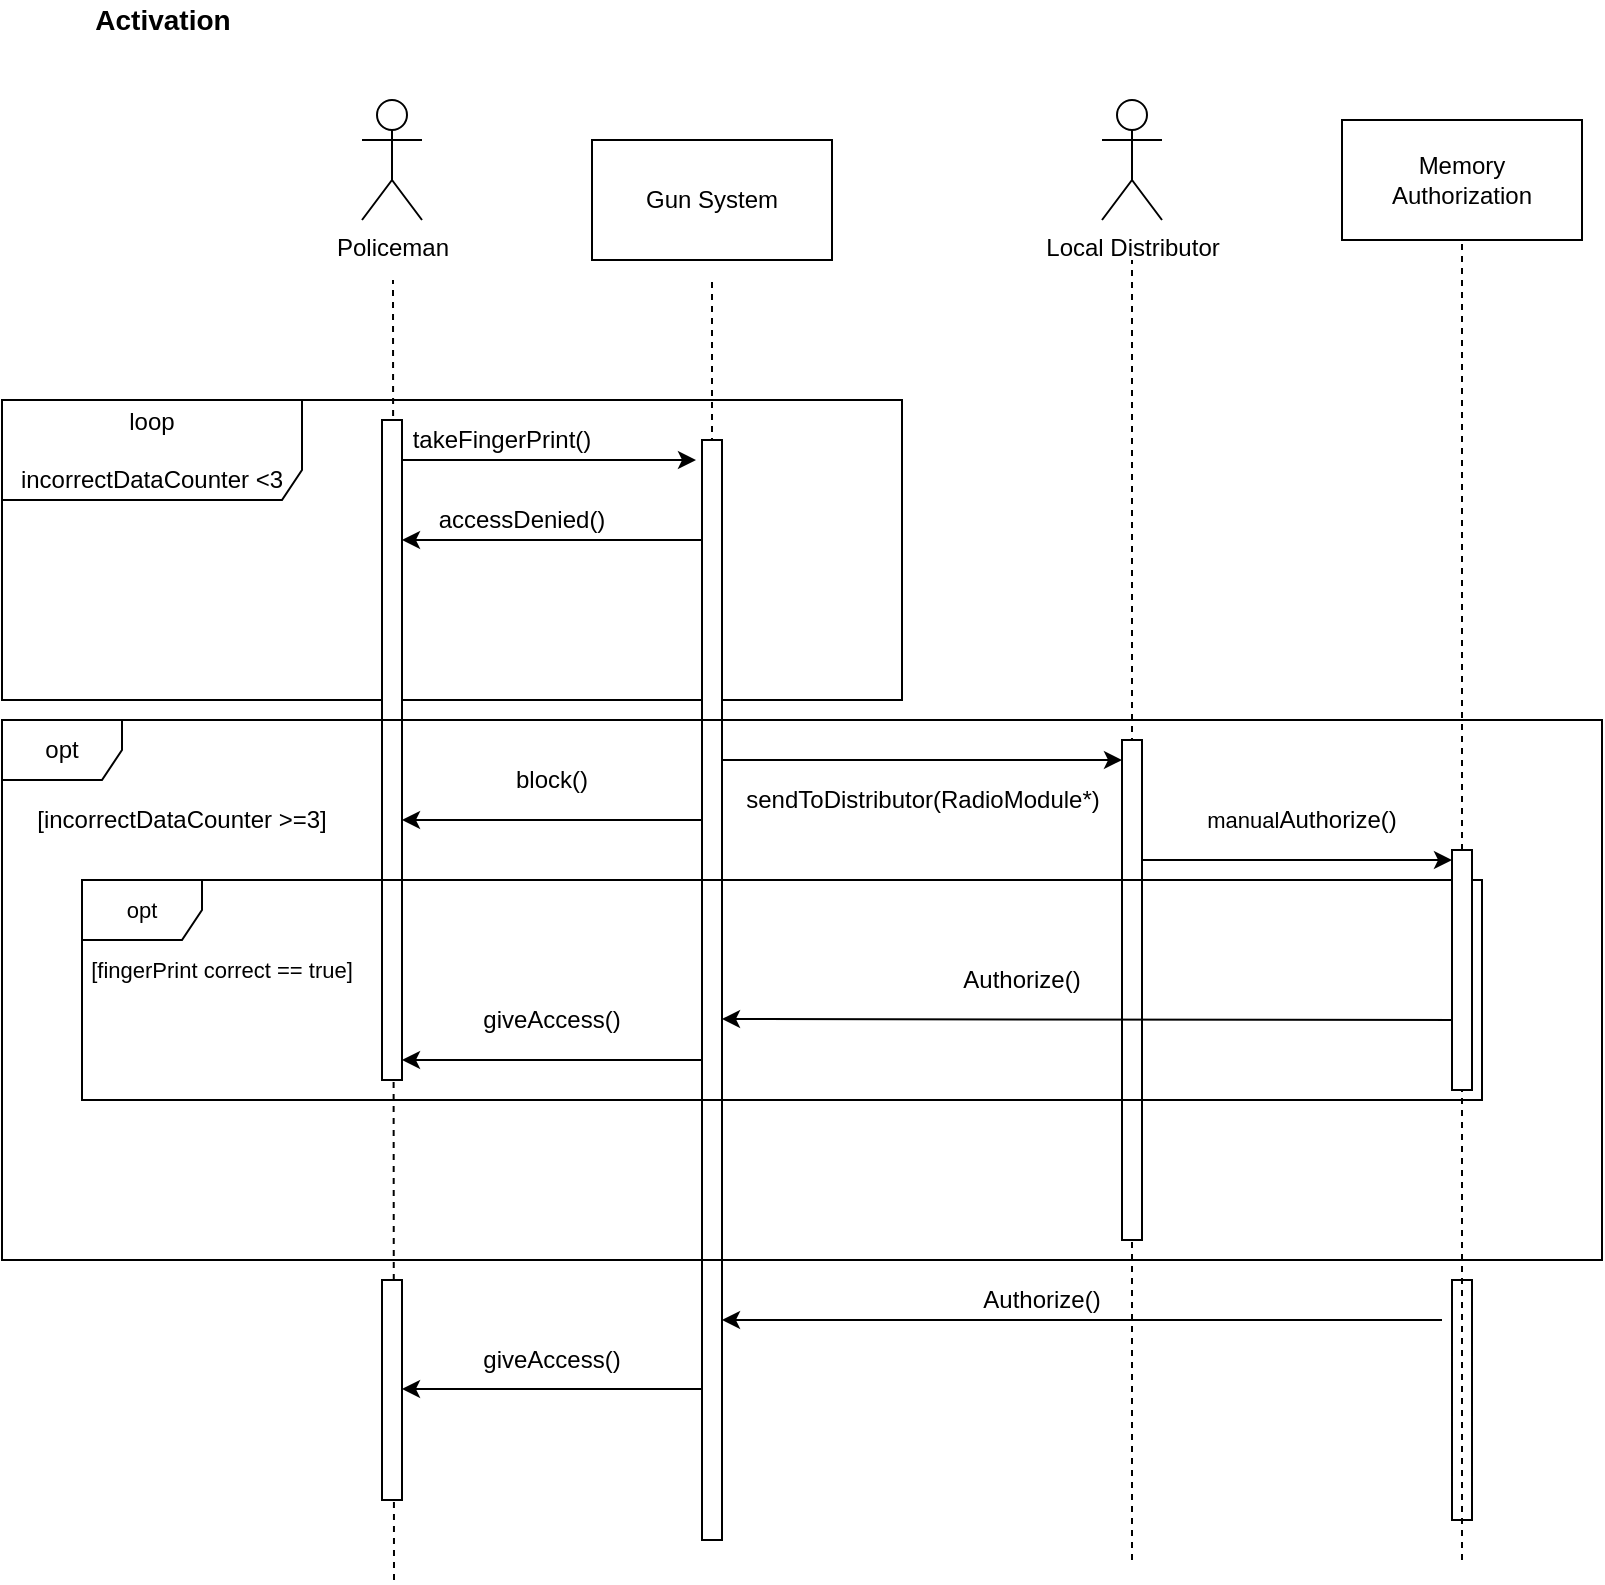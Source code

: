 <mxfile version="13.10.9" type="github">
  <diagram name="Page-1" id="13e1069c-82ec-6db2-03f1-153e76fe0fe0">
    <mxGraphModel dx="942" dy="583" grid="1" gridSize="10" guides="1" tooltips="1" connect="1" arrows="1" fold="1" page="1" pageScale="1" pageWidth="850" pageHeight="1100" background="#ffffff" math="0" shadow="0">
      <root>
        <mxCell id="0" />
        <mxCell id="1" parent="0" />
        <mxCell id="2huWn9lkmd3wU_CIS9U9-1" value="Policeman" style="shape=umlActor;verticalLabelPosition=bottom;verticalAlign=top;html=1;outlineConnect=0;" parent="1" vertex="1">
          <mxGeometry x="200" y="70" width="30" height="60" as="geometry" />
        </mxCell>
        <mxCell id="2huWn9lkmd3wU_CIS9U9-3" value="&lt;b&gt;&lt;font style=&quot;font-size: 14px&quot;&gt;Activation&lt;/font&gt;&lt;/b&gt;" style="text;html=1;align=center;verticalAlign=middle;resizable=0;points=[];autosize=1;" parent="1" vertex="1">
          <mxGeometry x="55" y="20" width="90" height="20" as="geometry" />
        </mxCell>
        <mxCell id="2huWn9lkmd3wU_CIS9U9-7" value="Gun System " style="rounded=0;whiteSpace=wrap;html=1;" parent="1" vertex="1">
          <mxGeometry x="315" y="90" width="120" height="60" as="geometry" />
        </mxCell>
        <mxCell id="2huWn9lkmd3wU_CIS9U9-8" value="Local Distributor" style="shape=umlActor;verticalLabelPosition=bottom;verticalAlign=top;html=1;outlineConnect=0;" parent="1" vertex="1">
          <mxGeometry x="570" y="70" width="30" height="60" as="geometry" />
        </mxCell>
        <mxCell id="2huWn9lkmd3wU_CIS9U9-9" value="" style="endArrow=none;dashed=1;html=1;" parent="1" edge="1">
          <mxGeometry width="50" height="50" relative="1" as="geometry">
            <mxPoint x="216" y="810" as="sourcePoint" />
            <mxPoint x="215.5" y="160" as="targetPoint" />
          </mxGeometry>
        </mxCell>
        <mxCell id="2huWn9lkmd3wU_CIS9U9-10" value="&lt;div&gt;loop&lt;/div&gt;&lt;div&gt;&lt;br&gt;&lt;/div&gt;incorrectDataCounter &amp;lt;3" style="shape=umlFrame;whiteSpace=wrap;html=1;width=150;height=50;" parent="1" vertex="1">
          <mxGeometry x="20" y="220" width="450" height="150" as="geometry" />
        </mxCell>
        <mxCell id="2huWn9lkmd3wU_CIS9U9-11" value="" style="html=1;points=[];perimeter=orthogonalPerimeter;" parent="1" vertex="1">
          <mxGeometry x="210" y="230" width="10" height="330" as="geometry" />
        </mxCell>
        <mxCell id="2huWn9lkmd3wU_CIS9U9-15" value="" style="endArrow=classic;html=1;" parent="1" edge="1">
          <mxGeometry width="50" height="50" relative="1" as="geometry">
            <mxPoint x="220" y="250" as="sourcePoint" />
            <mxPoint x="367" y="250" as="targetPoint" />
          </mxGeometry>
        </mxCell>
        <mxCell id="2huWn9lkmd3wU_CIS9U9-16" value="takeFingerPrint()" style="text;html=1;strokeColor=none;fillColor=none;align=center;verticalAlign=middle;whiteSpace=wrap;rounded=0;" parent="1" vertex="1">
          <mxGeometry x="250" y="230" width="40" height="20" as="geometry" />
        </mxCell>
        <mxCell id="2huWn9lkmd3wU_CIS9U9-18" value="" style="endArrow=none;dashed=1;html=1;" parent="1" edge="1">
          <mxGeometry width="50" height="50" relative="1" as="geometry">
            <mxPoint x="375" y="590" as="sourcePoint" />
            <mxPoint x="375" y="160" as="targetPoint" />
          </mxGeometry>
        </mxCell>
        <mxCell id="2huWn9lkmd3wU_CIS9U9-19" value="" style="html=1;points=[];perimeter=orthogonalPerimeter;" parent="1" vertex="1">
          <mxGeometry x="370" y="240" width="10" height="550" as="geometry" />
        </mxCell>
        <mxCell id="2huWn9lkmd3wU_CIS9U9-22" value="" style="endArrow=classic;html=1;" parent="1" edge="1">
          <mxGeometry width="50" height="50" relative="1" as="geometry">
            <mxPoint x="370" y="290" as="sourcePoint" />
            <mxPoint x="220" y="290" as="targetPoint" />
          </mxGeometry>
        </mxCell>
        <mxCell id="2huWn9lkmd3wU_CIS9U9-23" value="accessDenied()" style="text;html=1;strokeColor=none;fillColor=none;align=center;verticalAlign=middle;whiteSpace=wrap;rounded=0;" parent="1" vertex="1">
          <mxGeometry x="260" y="270" width="40" height="20" as="geometry" />
        </mxCell>
        <mxCell id="2huWn9lkmd3wU_CIS9U9-24" value="opt" style="shape=umlFrame;whiteSpace=wrap;html=1;" parent="1" vertex="1">
          <mxGeometry x="20" y="380" width="800" height="270" as="geometry" />
        </mxCell>
        <mxCell id="2huWn9lkmd3wU_CIS9U9-25" value="[incorrectDataCounter &amp;gt;=3]" style="text;html=1;strokeColor=none;fillColor=none;align=center;verticalAlign=middle;whiteSpace=wrap;rounded=0;" parent="1" vertex="1">
          <mxGeometry x="20" y="420" width="180" height="20" as="geometry" />
        </mxCell>
        <mxCell id="2huWn9lkmd3wU_CIS9U9-26" value="" style="endArrow=none;dashed=1;html=1;" parent="1" edge="1">
          <mxGeometry width="50" height="50" relative="1" as="geometry">
            <mxPoint x="585" y="800" as="sourcePoint" />
            <mxPoint x="585" y="150" as="targetPoint" />
          </mxGeometry>
        </mxCell>
        <mxCell id="2huWn9lkmd3wU_CIS9U9-27" value="" style="html=1;points=[];perimeter=orthogonalPerimeter;" parent="1" vertex="1">
          <mxGeometry x="580" y="390" width="10" height="250" as="geometry" />
        </mxCell>
        <mxCell id="2huWn9lkmd3wU_CIS9U9-30" value="" style="endArrow=classic;html=1;" parent="1" edge="1">
          <mxGeometry width="50" height="50" relative="1" as="geometry">
            <mxPoint x="380" y="400" as="sourcePoint" />
            <mxPoint x="580" y="400" as="targetPoint" />
          </mxGeometry>
        </mxCell>
        <mxCell id="2huWn9lkmd3wU_CIS9U9-31" value="sendToDistributor(RadioModule*)" style="edgeLabel;html=1;align=center;verticalAlign=middle;resizable=0;points=[];fontSize=12;" parent="2huWn9lkmd3wU_CIS9U9-30" vertex="1" connectable="0">
          <mxGeometry x="0.282" y="-4" relative="1" as="geometry">
            <mxPoint x="-28" y="16" as="offset" />
          </mxGeometry>
        </mxCell>
        <mxCell id="2huWn9lkmd3wU_CIS9U9-34" value="" style="endArrow=classic;html=1;" parent="1" edge="1">
          <mxGeometry width="50" height="50" relative="1" as="geometry">
            <mxPoint x="370" y="430" as="sourcePoint" />
            <mxPoint x="220" y="430" as="targetPoint" />
          </mxGeometry>
        </mxCell>
        <mxCell id="2huWn9lkmd3wU_CIS9U9-36" value="&lt;font style=&quot;font-size: 12px&quot;&gt;block()&lt;/font&gt;" style="text;html=1;strokeColor=none;fillColor=none;align=center;verticalAlign=middle;whiteSpace=wrap;rounded=0;fontSize=11;" parent="1" vertex="1">
          <mxGeometry x="275" y="400" width="40" height="20" as="geometry" />
        </mxCell>
        <mxCell id="2huWn9lkmd3wU_CIS9U9-38" value="opt" style="shape=umlFrame;whiteSpace=wrap;html=1;fontSize=11;" parent="1" vertex="1">
          <mxGeometry x="60" y="460" width="700" height="110" as="geometry" />
        </mxCell>
        <mxCell id="2huWn9lkmd3wU_CIS9U9-39" value="[fingerPrint correct == true]" style="text;html=1;strokeColor=none;fillColor=none;align=center;verticalAlign=middle;whiteSpace=wrap;rounded=0;fontSize=11;" parent="1" vertex="1">
          <mxGeometry x="60" y="495" width="140" height="20" as="geometry" />
        </mxCell>
        <mxCell id="2huWn9lkmd3wU_CIS9U9-40" value="" style="endArrow=classic;html=1;fontSize=11;" parent="1" edge="1">
          <mxGeometry width="50" height="50" relative="1" as="geometry">
            <mxPoint x="590" y="450" as="sourcePoint" />
            <mxPoint x="745" y="450" as="targetPoint" />
          </mxGeometry>
        </mxCell>
        <mxCell id="2huWn9lkmd3wU_CIS9U9-41" value="manual&lt;font style=&quot;font-size: 12px&quot;&gt;Authorize()&lt;/font&gt;" style="text;html=1;strokeColor=none;fillColor=none;align=center;verticalAlign=middle;whiteSpace=wrap;rounded=0;fontSize=11;" parent="1" vertex="1">
          <mxGeometry x="650" y="420" width="40" height="20" as="geometry" />
        </mxCell>
        <mxCell id="2huWn9lkmd3wU_CIS9U9-42" value="" style="endArrow=classic;html=1;" parent="1" edge="1">
          <mxGeometry width="50" height="50" relative="1" as="geometry">
            <mxPoint x="370" y="550" as="sourcePoint" />
            <mxPoint x="220" y="550" as="targetPoint" />
          </mxGeometry>
        </mxCell>
        <mxCell id="2huWn9lkmd3wU_CIS9U9-43" value="&lt;font style=&quot;font-size: 12px&quot;&gt;giveAccess()&lt;/font&gt;" style="text;html=1;strokeColor=none;fillColor=none;align=center;verticalAlign=middle;whiteSpace=wrap;rounded=0;fontSize=11;" parent="1" vertex="1">
          <mxGeometry x="275" y="520" width="40" height="20" as="geometry" />
        </mxCell>
        <mxCell id="2huWn9lkmd3wU_CIS9U9-45" value="&lt;div&gt;Memory&lt;/div&gt;&lt;div&gt;Authorization&lt;/div&gt;" style="rounded=0;whiteSpace=wrap;html=1;" parent="1" vertex="1">
          <mxGeometry x="690" y="80" width="120" height="60" as="geometry" />
        </mxCell>
        <mxCell id="2huWn9lkmd3wU_CIS9U9-46" value="" style="endArrow=none;dashed=1;html=1;fontSize=12;entryX=0.5;entryY=1;entryDx=0;entryDy=0;" parent="1" target="2huWn9lkmd3wU_CIS9U9-45" edge="1" source="aBOm1oEQJQju6a2eaj7E-1">
          <mxGeometry width="50" height="50" relative="1" as="geometry">
            <mxPoint x="750" y="800" as="sourcePoint" />
            <mxPoint x="750" y="240" as="targetPoint" />
          </mxGeometry>
        </mxCell>
        <mxCell id="2huWn9lkmd3wU_CIS9U9-48" value="" style="html=1;points=[];perimeter=orthogonalPerimeter;fontSize=12;" parent="1" vertex="1">
          <mxGeometry x="745" y="660" width="10" height="120" as="geometry" />
        </mxCell>
        <mxCell id="2huWn9lkmd3wU_CIS9U9-49" value="" style="endArrow=classic;html=1;fontSize=11;entryX=0.571;entryY=0.389;entryDx=0;entryDy=0;entryPerimeter=0;" parent="1" edge="1">
          <mxGeometry width="50" height="50" relative="1" as="geometry">
            <mxPoint x="740" y="680" as="sourcePoint" />
            <mxPoint x="380" y="680" as="targetPoint" />
          </mxGeometry>
        </mxCell>
        <mxCell id="2huWn9lkmd3wU_CIS9U9-50" value="&lt;font style=&quot;font-size: 12px&quot;&gt;Authorize()&lt;/font&gt;" style="text;html=1;strokeColor=none;fillColor=none;align=center;verticalAlign=middle;whiteSpace=wrap;rounded=0;fontSize=11;" parent="1" vertex="1">
          <mxGeometry x="520" y="660" width="40" height="20" as="geometry" />
        </mxCell>
        <mxCell id="2huWn9lkmd3wU_CIS9U9-51" value="&lt;font style=&quot;font-size: 12px&quot;&gt;giveAccess()&lt;/font&gt;" style="text;html=1;strokeColor=none;fillColor=none;align=center;verticalAlign=middle;whiteSpace=wrap;rounded=0;fontSize=11;" parent="1" vertex="1">
          <mxGeometry x="275" y="690" width="40" height="20" as="geometry" />
        </mxCell>
        <mxCell id="2huWn9lkmd3wU_CIS9U9-52" value="" style="html=1;points=[];perimeter=orthogonalPerimeter;" parent="1" vertex="1">
          <mxGeometry x="210" y="660" width="10" height="110" as="geometry" />
        </mxCell>
        <mxCell id="2huWn9lkmd3wU_CIS9U9-53" value="" style="endArrow=classic;html=1;" parent="1" edge="1">
          <mxGeometry width="50" height="50" relative="1" as="geometry">
            <mxPoint x="370" y="714.5" as="sourcePoint" />
            <mxPoint x="220" y="714.5" as="targetPoint" />
          </mxGeometry>
        </mxCell>
        <mxCell id="2huWn9lkmd3wU_CIS9U9-54" value="" style="endArrow=classic;html=1;fontSize=11;entryX=0.571;entryY=0.389;entryDx=0;entryDy=0;entryPerimeter=0;" parent="1" edge="1">
          <mxGeometry width="50" height="50" relative="1" as="geometry">
            <mxPoint x="750" y="530" as="sourcePoint" />
            <mxPoint x="380" y="529.5" as="targetPoint" />
          </mxGeometry>
        </mxCell>
        <mxCell id="2huWn9lkmd3wU_CIS9U9-55" value="&lt;font style=&quot;font-size: 12px&quot;&gt;Authorize()&lt;/font&gt;" style="text;html=1;strokeColor=none;fillColor=none;align=center;verticalAlign=middle;whiteSpace=wrap;rounded=0;fontSize=11;" parent="1" vertex="1">
          <mxGeometry x="510" y="500" width="40" height="20" as="geometry" />
        </mxCell>
        <mxCell id="aBOm1oEQJQju6a2eaj7E-1" value="" style="html=1;points=[];perimeter=orthogonalPerimeter;fontSize=12;" vertex="1" parent="1">
          <mxGeometry x="745" y="445" width="10" height="120" as="geometry" />
        </mxCell>
        <mxCell id="aBOm1oEQJQju6a2eaj7E-2" value="" style="endArrow=none;dashed=1;html=1;fontSize=12;entryX=0.5;entryY=1;entryDx=0;entryDy=0;" edge="1" parent="1" target="aBOm1oEQJQju6a2eaj7E-1">
          <mxGeometry width="50" height="50" relative="1" as="geometry">
            <mxPoint x="750" y="800" as="sourcePoint" />
            <mxPoint x="750" y="140" as="targetPoint" />
          </mxGeometry>
        </mxCell>
      </root>
    </mxGraphModel>
  </diagram>
</mxfile>
